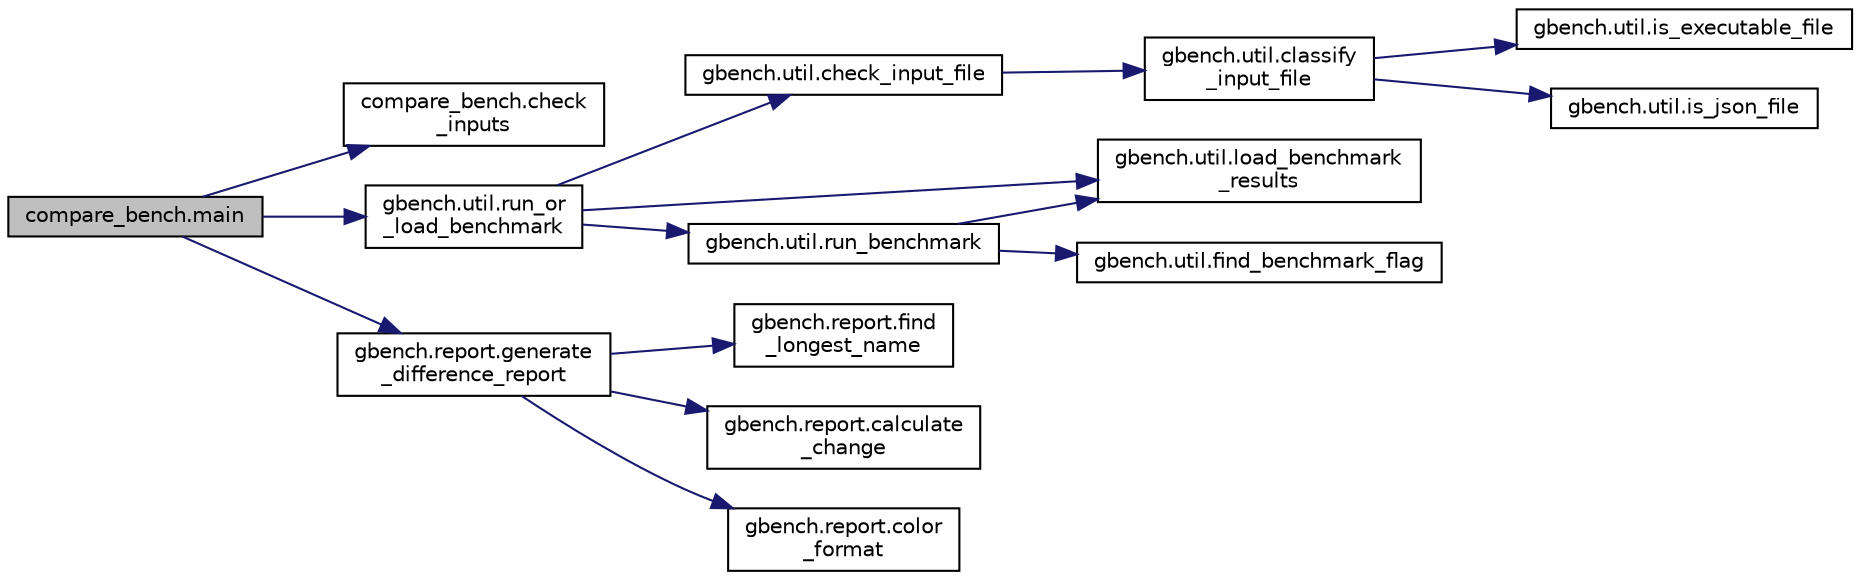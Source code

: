 digraph "compare_bench.main"
{
  edge [fontname="Helvetica",fontsize="10",labelfontname="Helvetica",labelfontsize="10"];
  node [fontname="Helvetica",fontsize="10",shape=record];
  rankdir="LR";
  Node3 [label="compare_bench.main",height=0.2,width=0.4,color="black", fillcolor="grey75", style="filled", fontcolor="black"];
  Node3 -> Node4 [color="midnightblue",fontsize="10",style="solid",fontname="Helvetica"];
  Node4 [label="compare_bench.check\l_inputs",height=0.2,width=0.4,color="black", fillcolor="white", style="filled",URL="$namespacecompare__bench.html#a5e90671fbe7113cf21c2b3f54ae0a858"];
  Node3 -> Node5 [color="midnightblue",fontsize="10",style="solid",fontname="Helvetica"];
  Node5 [label="gbench.util.run_or\l_load_benchmark",height=0.2,width=0.4,color="black", fillcolor="white", style="filled",URL="$namespacegbench_1_1util.html#a4ebe890db77f6434598541c4460602cb"];
  Node5 -> Node6 [color="midnightblue",fontsize="10",style="solid",fontname="Helvetica"];
  Node6 [label="gbench.util.check_input_file",height=0.2,width=0.4,color="black", fillcolor="white", style="filled",URL="$namespacegbench_1_1util.html#aa332d3ac64581e88c71debd765ebd14e"];
  Node6 -> Node7 [color="midnightblue",fontsize="10",style="solid",fontname="Helvetica"];
  Node7 [label="gbench.util.classify\l_input_file",height=0.2,width=0.4,color="black", fillcolor="white", style="filled",URL="$namespacegbench_1_1util.html#a25ee5a7452eb3618b88659be49dc48d8"];
  Node7 -> Node8 [color="midnightblue",fontsize="10",style="solid",fontname="Helvetica"];
  Node8 [label="gbench.util.is_executable_file",height=0.2,width=0.4,color="black", fillcolor="white", style="filled",URL="$namespacegbench_1_1util.html#ab892754dc0be3bbe4785bf4610a8cc76"];
  Node7 -> Node9 [color="midnightblue",fontsize="10",style="solid",fontname="Helvetica"];
  Node9 [label="gbench.util.is_json_file",height=0.2,width=0.4,color="black", fillcolor="white", style="filled",URL="$namespacegbench_1_1util.html#a2b5de1b1f7c12819da516c50fc1f433b"];
  Node5 -> Node10 [color="midnightblue",fontsize="10",style="solid",fontname="Helvetica"];
  Node10 [label="gbench.util.load_benchmark\l_results",height=0.2,width=0.4,color="black", fillcolor="white", style="filled",URL="$namespacegbench_1_1util.html#a815611aefc9668cc33bf88eefb3c0138"];
  Node5 -> Node11 [color="midnightblue",fontsize="10",style="solid",fontname="Helvetica"];
  Node11 [label="gbench.util.run_benchmark",height=0.2,width=0.4,color="black", fillcolor="white", style="filled",URL="$namespacegbench_1_1util.html#ad31457115437aaf422451b7f302b36dd"];
  Node11 -> Node12 [color="midnightblue",fontsize="10",style="solid",fontname="Helvetica"];
  Node12 [label="gbench.util.find_benchmark_flag",height=0.2,width=0.4,color="black", fillcolor="white", style="filled",URL="$namespacegbench_1_1util.html#adb11119409b105a464f238f67d49a33f"];
  Node11 -> Node10 [color="midnightblue",fontsize="10",style="solid",fontname="Helvetica"];
  Node3 -> Node13 [color="midnightblue",fontsize="10",style="solid",fontname="Helvetica"];
  Node13 [label="gbench.report.generate\l_difference_report",height=0.2,width=0.4,color="black", fillcolor="white", style="filled",URL="$namespacegbench_1_1report.html#a62f7cd3872dbabd4959bec16b1696ce4"];
  Node13 -> Node14 [color="midnightblue",fontsize="10",style="solid",fontname="Helvetica"];
  Node14 [label="gbench.report.find\l_longest_name",height=0.2,width=0.4,color="black", fillcolor="white", style="filled",URL="$namespacegbench_1_1report.html#a7e41e0bde62503f68727e532aa0c4000"];
  Node13 -> Node15 [color="midnightblue",fontsize="10",style="solid",fontname="Helvetica"];
  Node15 [label="gbench.report.calculate\l_change",height=0.2,width=0.4,color="black", fillcolor="white", style="filled",URL="$namespacegbench_1_1report.html#ab54bf3557c03f4d6cff9508b6f19a04e"];
  Node13 -> Node16 [color="midnightblue",fontsize="10",style="solid",fontname="Helvetica"];
  Node16 [label="gbench.report.color\l_format",height=0.2,width=0.4,color="black", fillcolor="white", style="filled",URL="$namespacegbench_1_1report.html#a4cdf56600b667e70e03df6e3b48c67a7"];
}
